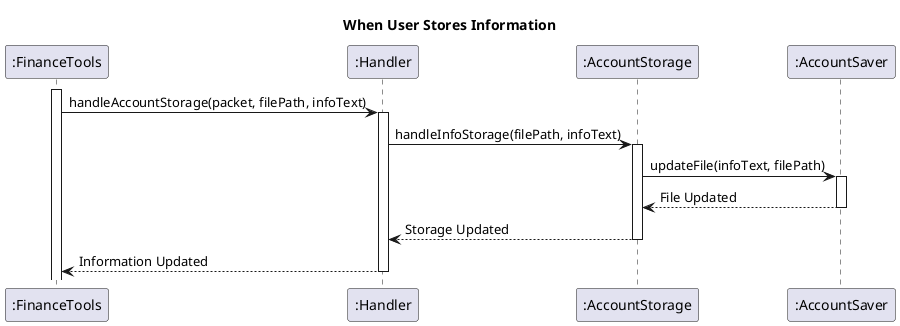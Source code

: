 @startuml
title When User Stores Information

activate ":FinanceTools"
":FinanceTools" -> ":Handler" : handleAccountStorage(packet, filePath, infoText)
activate ":Handler"

":Handler" -> ":AccountStorage" : handleInfoStorage(filePath, infoText)
activate ":AccountStorage"

":AccountStorage" -> ":AccountSaver" : updateFile(infoText, filePath)
activate ":AccountSaver"

":AccountSaver" --> ":AccountStorage" : File Updated
deactivate ":AccountSaver"

":AccountStorage" --> ":Handler" : Storage Updated
deactivate ":AccountStorage"

":Handler" --> ":FinanceTools" : Information Updated
deactivate ":Handler"
@enduml